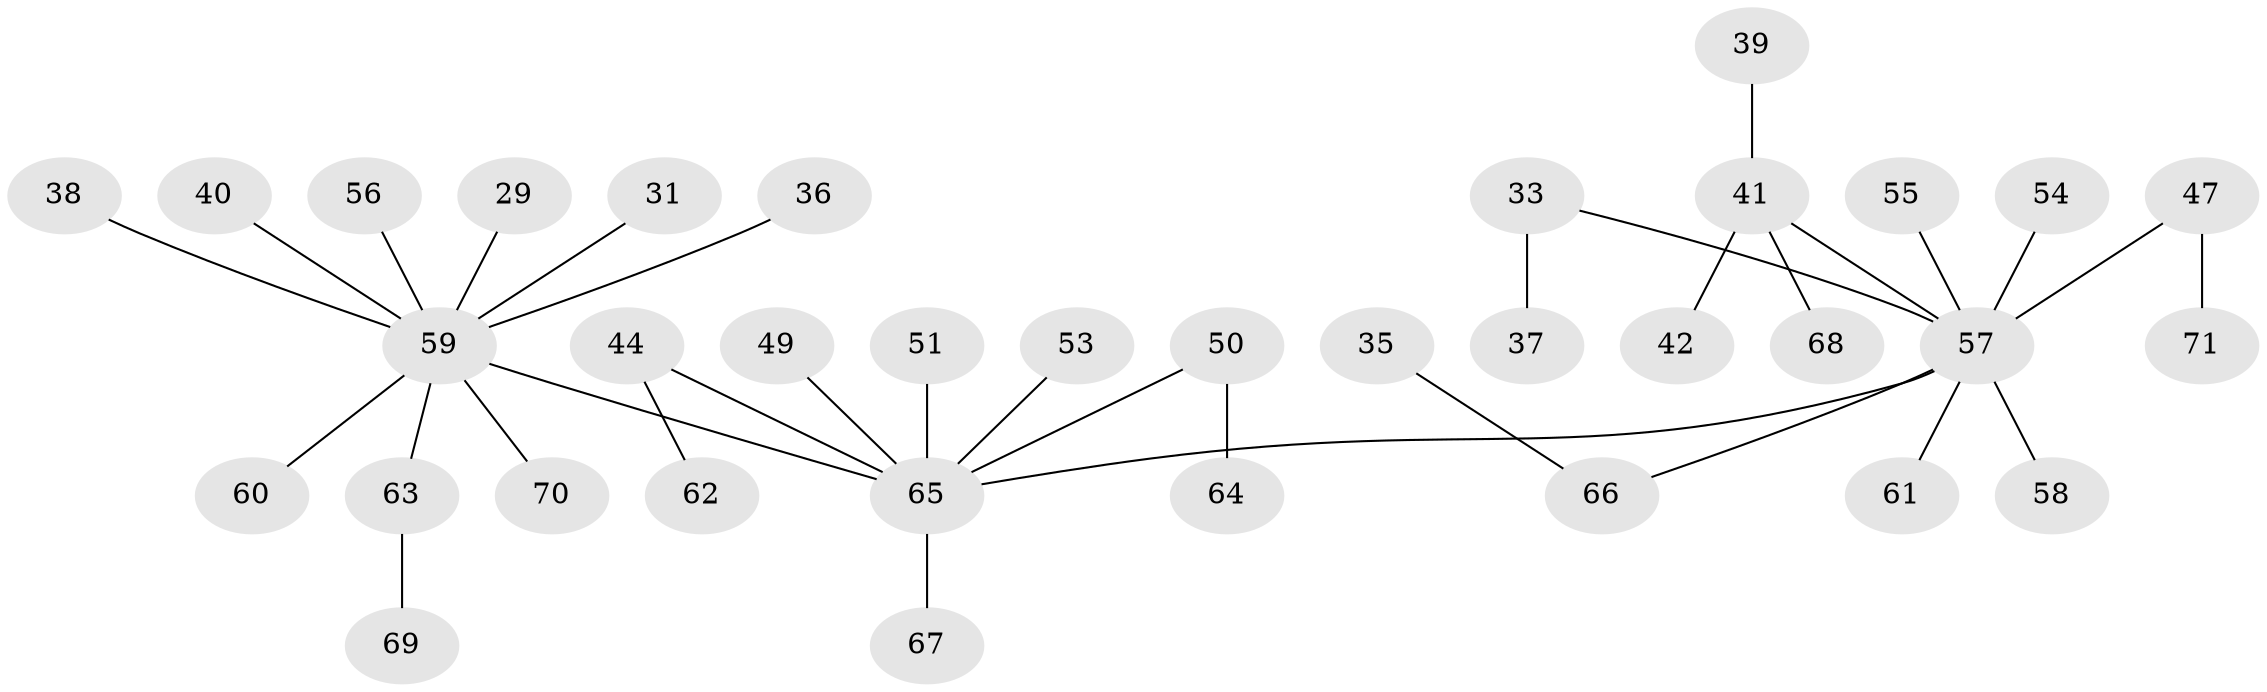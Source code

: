 // original degree distribution, {2: 0.23943661971830985, 5: 0.028169014084507043, 7: 0.014084507042253521, 6: 0.04225352112676056, 3: 0.09859154929577464, 1: 0.5352112676056338, 4: 0.04225352112676056}
// Generated by graph-tools (version 1.1) at 2025/53/03/09/25 04:53:18]
// undirected, 35 vertices, 34 edges
graph export_dot {
graph [start="1"]
  node [color=gray90,style=filled];
  29;
  31;
  33 [super="+28"];
  35;
  36;
  37;
  38;
  39;
  40 [super="+27"];
  41 [super="+34"];
  42;
  44;
  47;
  49;
  50;
  51;
  53;
  54 [super="+6+7"];
  55;
  56;
  57 [super="+24+52"];
  58;
  59 [super="+10+12+11+14+13+16+25"];
  60;
  61;
  62;
  63;
  64;
  65 [super="+20+8+22+30+43+45+46+48"];
  66 [super="+32"];
  67;
  68;
  69;
  70;
  71;
  29 -- 59;
  31 -- 59;
  33 -- 37;
  33 -- 57;
  35 -- 66;
  36 -- 59;
  38 -- 59;
  39 -- 41;
  40 -- 59;
  41 -- 42;
  41 -- 68;
  41 -- 57;
  44 -- 62;
  44 -- 65;
  47 -- 71;
  47 -- 57;
  49 -- 65;
  50 -- 64;
  50 -- 65;
  51 -- 65;
  53 -- 65;
  54 -- 57;
  55 -- 57;
  56 -- 59;
  57 -- 61;
  57 -- 65;
  57 -- 66;
  57 -- 58;
  59 -- 60;
  59 -- 63;
  59 -- 70;
  59 -- 65;
  63 -- 69;
  65 -- 67;
}
